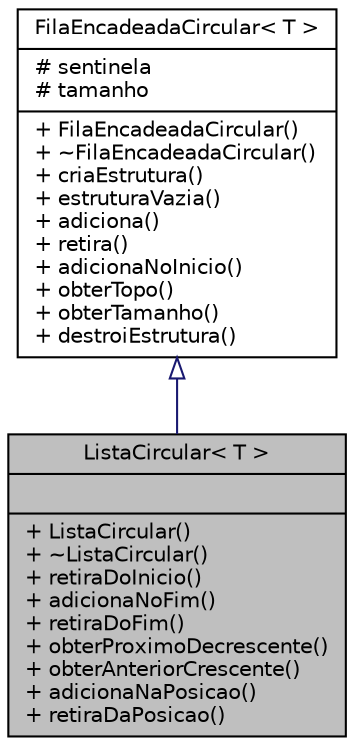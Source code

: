 digraph "ListaCircular&lt; T &gt;"
{
  edge [fontname="Helvetica",fontsize="10",labelfontname="Helvetica",labelfontsize="10"];
  node [fontname="Helvetica",fontsize="10",shape=record];
  Node1 [label="{ListaCircular\< T \>\n||+ ListaCircular()\l+ ~ListaCircular()\l+ retiraDoInicio()\l+ adicionaNoFim()\l+ retiraDoFim()\l+ obterProximoDecrescente()\l+ obterAnteriorCrescente()\l+ adicionaNaPosicao()\l+ retiraDaPosicao()\l}",height=0.2,width=0.4,color="black", fillcolor="grey75", style="filled" fontcolor="black"];
  Node2 -> Node1 [dir="back",color="midnightblue",fontsize="10",style="solid",arrowtail="onormal",fontname="Helvetica"];
  Node2 [label="{FilaEncadeadaCircular\< T \>\n|# sentinela\l# tamanho\l|+ FilaEncadeadaCircular()\l+ ~FilaEncadeadaCircular()\l+ criaEstrutura()\l+ estruturaVazia()\l+ adiciona()\l+ retira()\l+ adicionaNoInicio()\l+ obterTopo()\l+ obterTamanho()\l+ destroiEstrutura()\l}",height=0.2,width=0.4,color="black", fillcolor="white", style="filled",URL="$a00003.html",tooltip="Implementação da estrutura de dado fila encadeada circular que herda da classe FilaEncadeadaCircular..."];
}
